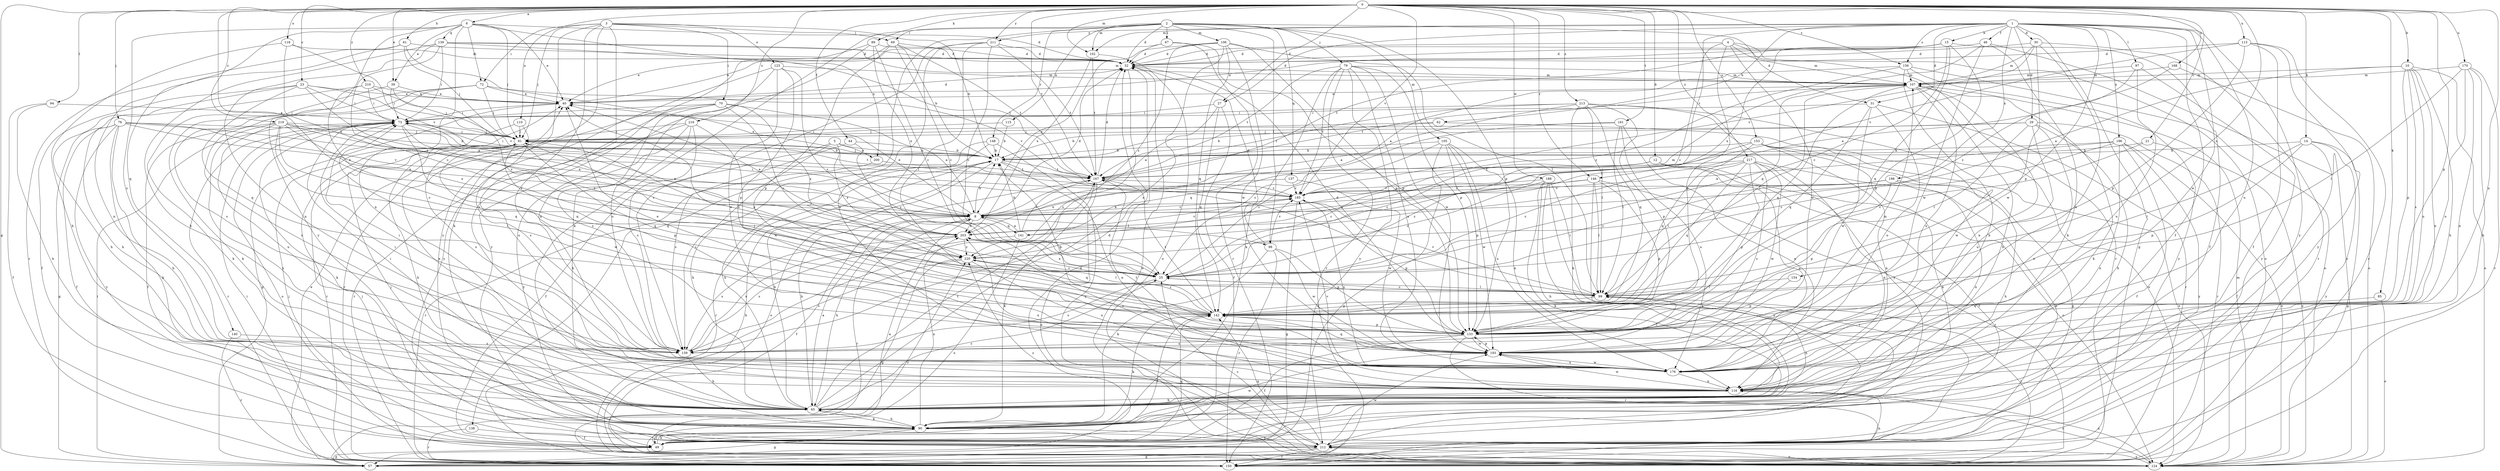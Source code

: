 strict digraph  {
0;
1;
2;
3;
4;
5;
6;
8;
10;
12;
14;
15;
17;
21;
23;
25;
27;
29;
30;
31;
32;
39;
40;
44;
46;
49;
57;
61;
62;
65;
67;
69;
70;
72;
73;
76;
79;
81;
85;
89;
90;
94;
97;
98;
99;
102;
105;
106;
107;
110;
113;
115;
116;
118;
123;
124;
133;
137;
138;
139;
140;
141;
142;
146;
148;
150;
153;
154;
156;
159;
161;
167;
168;
170;
176;
185;
188;
193;
196;
198;
200;
203;
210;
211;
212;
213;
216;
217;
219;
220;
0 -> 6  [label=a];
0 -> 8  [label=a];
0 -> 10  [label=b];
0 -> 12  [label=b];
0 -> 14  [label=b];
0 -> 21  [label=c];
0 -> 23  [label=c];
0 -> 27  [label=d];
0 -> 39  [label=e];
0 -> 44  [label=f];
0 -> 57  [label=g];
0 -> 61  [label=h];
0 -> 76  [label=j];
0 -> 85  [label=k];
0 -> 89  [label=k];
0 -> 94  [label=l];
0 -> 102  [label=m];
0 -> 110  [label=n];
0 -> 113  [label=n];
0 -> 118  [label=o];
0 -> 133  [label=p];
0 -> 146  [label=r];
0 -> 153  [label=s];
0 -> 154  [label=s];
0 -> 156  [label=s];
0 -> 161  [label=t];
0 -> 167  [label=t];
0 -> 168  [label=u];
0 -> 170  [label=u];
0 -> 176  [label=u];
0 -> 185  [label=v];
0 -> 188  [label=w];
0 -> 210  [label=y];
0 -> 211  [label=y];
0 -> 213  [label=z];
0 -> 216  [label=z];
0 -> 217  [label=z];
0 -> 219  [label=z];
1 -> 15  [label=b];
1 -> 27  [label=d];
1 -> 29  [label=d];
1 -> 30  [label=d];
1 -> 31  [label=d];
1 -> 46  [label=f];
1 -> 49  [label=f];
1 -> 57  [label=g];
1 -> 62  [label=h];
1 -> 97  [label=l];
1 -> 102  [label=m];
1 -> 133  [label=p];
1 -> 146  [label=r];
1 -> 156  [label=s];
1 -> 176  [label=u];
1 -> 193  [label=w];
1 -> 196  [label=x];
1 -> 198  [label=x];
1 -> 211  [label=y];
1 -> 212  [label=y];
2 -> 31  [label=d];
2 -> 32  [label=d];
2 -> 67  [label=i];
2 -> 69  [label=i];
2 -> 79  [label=j];
2 -> 90  [label=k];
2 -> 98  [label=l];
2 -> 102  [label=m];
2 -> 105  [label=m];
2 -> 106  [label=m];
2 -> 115  [label=n];
2 -> 133  [label=p];
2 -> 137  [label=q];
2 -> 138  [label=q];
2 -> 148  [label=r];
3 -> 17  [label=b];
3 -> 69  [label=i];
3 -> 70  [label=i];
3 -> 72  [label=i];
3 -> 81  [label=j];
3 -> 90  [label=k];
3 -> 116  [label=n];
3 -> 123  [label=o];
3 -> 159  [label=s];
3 -> 212  [label=y];
4 -> 25  [label=c];
4 -> 32  [label=d];
4 -> 107  [label=m];
4 -> 124  [label=o];
4 -> 133  [label=p];
4 -> 150  [label=r];
4 -> 193  [label=w];
5 -> 17  [label=b];
5 -> 49  [label=f];
5 -> 65  [label=h];
5 -> 200  [label=x];
5 -> 220  [label=z];
6 -> 32  [label=d];
6 -> 39  [label=e];
6 -> 40  [label=e];
6 -> 72  [label=i];
6 -> 81  [label=j];
6 -> 116  [label=n];
6 -> 139  [label=q];
6 -> 140  [label=q];
6 -> 159  [label=s];
6 -> 200  [label=x];
6 -> 212  [label=y];
8 -> 17  [label=b];
8 -> 32  [label=d];
8 -> 40  [label=e];
8 -> 49  [label=f];
8 -> 65  [label=h];
8 -> 73  [label=i];
8 -> 98  [label=l];
8 -> 141  [label=q];
8 -> 150  [label=r];
8 -> 185  [label=v];
8 -> 203  [label=x];
10 -> 8  [label=a];
10 -> 65  [label=h];
10 -> 107  [label=m];
10 -> 116  [label=n];
10 -> 124  [label=o];
10 -> 133  [label=p];
10 -> 159  [label=s];
10 -> 176  [label=u];
12 -> 25  [label=c];
12 -> 49  [label=f];
12 -> 124  [label=o];
12 -> 141  [label=q];
12 -> 167  [label=t];
12 -> 176  [label=u];
14 -> 17  [label=b];
14 -> 49  [label=f];
14 -> 57  [label=g];
14 -> 99  [label=l];
14 -> 133  [label=p];
14 -> 212  [label=y];
15 -> 25  [label=c];
15 -> 32  [label=d];
15 -> 40  [label=e];
15 -> 49  [label=f];
15 -> 133  [label=p];
15 -> 142  [label=q];
15 -> 167  [label=t];
15 -> 203  [label=x];
17 -> 73  [label=i];
17 -> 81  [label=j];
17 -> 99  [label=l];
17 -> 116  [label=n];
17 -> 124  [label=o];
17 -> 150  [label=r];
17 -> 167  [label=t];
21 -> 17  [label=b];
21 -> 25  [label=c];
21 -> 124  [label=o];
23 -> 8  [label=a];
23 -> 40  [label=e];
23 -> 49  [label=f];
23 -> 65  [label=h];
23 -> 73  [label=i];
23 -> 142  [label=q];
23 -> 185  [label=v];
25 -> 99  [label=l];
25 -> 159  [label=s];
25 -> 203  [label=x];
27 -> 8  [label=a];
27 -> 49  [label=f];
27 -> 73  [label=i];
27 -> 142  [label=q];
29 -> 17  [label=b];
29 -> 65  [label=h];
29 -> 81  [label=j];
29 -> 99  [label=l];
29 -> 116  [label=n];
29 -> 150  [label=r];
29 -> 176  [label=u];
30 -> 32  [label=d];
30 -> 107  [label=m];
30 -> 150  [label=r];
30 -> 176  [label=u];
30 -> 185  [label=v];
30 -> 193  [label=w];
31 -> 73  [label=i];
31 -> 142  [label=q];
31 -> 150  [label=r];
31 -> 176  [label=u];
31 -> 193  [label=w];
32 -> 107  [label=m];
32 -> 124  [label=o];
32 -> 159  [label=s];
39 -> 40  [label=e];
39 -> 73  [label=i];
39 -> 90  [label=k];
39 -> 220  [label=z];
40 -> 32  [label=d];
40 -> 57  [label=g];
40 -> 73  [label=i];
44 -> 17  [label=b];
44 -> 25  [label=c];
44 -> 159  [label=s];
46 -> 32  [label=d];
46 -> 90  [label=k];
46 -> 124  [label=o];
46 -> 142  [label=q];
46 -> 193  [label=w];
49 -> 8  [label=a];
49 -> 57  [label=g];
49 -> 81  [label=j];
49 -> 90  [label=k];
49 -> 142  [label=q];
57 -> 32  [label=d];
57 -> 40  [label=e];
57 -> 73  [label=i];
57 -> 116  [label=n];
61 -> 8  [label=a];
61 -> 32  [label=d];
61 -> 81  [label=j];
61 -> 116  [label=n];
61 -> 150  [label=r];
62 -> 17  [label=b];
62 -> 81  [label=j];
62 -> 193  [label=w];
65 -> 8  [label=a];
65 -> 17  [label=b];
65 -> 25  [label=c];
65 -> 32  [label=d];
65 -> 40  [label=e];
65 -> 90  [label=k];
65 -> 167  [label=t];
67 -> 32  [label=d];
67 -> 40  [label=e];
67 -> 133  [label=p];
67 -> 150  [label=r];
69 -> 17  [label=b];
69 -> 25  [label=c];
69 -> 32  [label=d];
69 -> 40  [label=e];
69 -> 133  [label=p];
69 -> 167  [label=t];
70 -> 8  [label=a];
70 -> 25  [label=c];
70 -> 73  [label=i];
70 -> 150  [label=r];
70 -> 159  [label=s];
70 -> 176  [label=u];
70 -> 220  [label=z];
72 -> 40  [label=e];
72 -> 81  [label=j];
72 -> 90  [label=k];
72 -> 116  [label=n];
72 -> 159  [label=s];
72 -> 185  [label=v];
73 -> 81  [label=j];
73 -> 90  [label=k];
73 -> 124  [label=o];
73 -> 142  [label=q];
73 -> 150  [label=r];
73 -> 203  [label=x];
73 -> 220  [label=z];
76 -> 8  [label=a];
76 -> 49  [label=f];
76 -> 57  [label=g];
76 -> 65  [label=h];
76 -> 81  [label=j];
76 -> 90  [label=k];
76 -> 167  [label=t];
76 -> 185  [label=v];
76 -> 212  [label=y];
79 -> 90  [label=k];
79 -> 107  [label=m];
79 -> 133  [label=p];
79 -> 150  [label=r];
79 -> 167  [label=t];
79 -> 176  [label=u];
79 -> 185  [label=v];
79 -> 193  [label=w];
79 -> 212  [label=y];
81 -> 17  [label=b];
81 -> 25  [label=c];
81 -> 65  [label=h];
81 -> 133  [label=p];
81 -> 142  [label=q];
81 -> 159  [label=s];
81 -> 167  [label=t];
81 -> 193  [label=w];
85 -> 124  [label=o];
85 -> 142  [label=q];
89 -> 25  [label=c];
89 -> 32  [label=d];
89 -> 116  [label=n];
89 -> 203  [label=x];
89 -> 212  [label=y];
90 -> 49  [label=f];
90 -> 57  [label=g];
90 -> 65  [label=h];
90 -> 81  [label=j];
90 -> 193  [label=w];
90 -> 203  [label=x];
90 -> 212  [label=y];
94 -> 49  [label=f];
94 -> 65  [label=h];
94 -> 73  [label=i];
97 -> 107  [label=m];
97 -> 176  [label=u];
97 -> 212  [label=y];
97 -> 220  [label=z];
98 -> 32  [label=d];
98 -> 90  [label=k];
98 -> 133  [label=p];
98 -> 150  [label=r];
98 -> 185  [label=v];
98 -> 193  [label=w];
99 -> 25  [label=c];
99 -> 65  [label=h];
99 -> 142  [label=q];
99 -> 185  [label=v];
102 -> 124  [label=o];
102 -> 167  [label=t];
102 -> 203  [label=x];
105 -> 17  [label=b];
105 -> 25  [label=c];
105 -> 57  [label=g];
105 -> 116  [label=n];
105 -> 133  [label=p];
105 -> 176  [label=u];
105 -> 193  [label=w];
106 -> 8  [label=a];
106 -> 32  [label=d];
106 -> 99  [label=l];
106 -> 133  [label=p];
106 -> 142  [label=q];
106 -> 159  [label=s];
106 -> 193  [label=w];
106 -> 220  [label=z];
107 -> 40  [label=e];
107 -> 65  [label=h];
107 -> 90  [label=k];
107 -> 99  [label=l];
107 -> 116  [label=n];
107 -> 142  [label=q];
107 -> 167  [label=t];
107 -> 176  [label=u];
110 -> 81  [label=j];
110 -> 150  [label=r];
110 -> 159  [label=s];
113 -> 32  [label=d];
113 -> 49  [label=f];
113 -> 133  [label=p];
113 -> 150  [label=r];
113 -> 185  [label=v];
113 -> 212  [label=y];
115 -> 17  [label=b];
115 -> 81  [label=j];
116 -> 65  [label=h];
116 -> 73  [label=i];
116 -> 124  [label=o];
116 -> 185  [label=v];
116 -> 193  [label=w];
116 -> 203  [label=x];
118 -> 8  [label=a];
118 -> 32  [label=d];
118 -> 65  [label=h];
118 -> 185  [label=v];
123 -> 25  [label=c];
123 -> 107  [label=m];
123 -> 133  [label=p];
123 -> 176  [label=u];
123 -> 193  [label=w];
123 -> 212  [label=y];
124 -> 17  [label=b];
124 -> 25  [label=c];
124 -> 107  [label=m];
124 -> 116  [label=n];
124 -> 212  [label=y];
124 -> 220  [label=z];
133 -> 17  [label=b];
133 -> 32  [label=d];
133 -> 40  [label=e];
133 -> 49  [label=f];
133 -> 73  [label=i];
133 -> 150  [label=r];
133 -> 159  [label=s];
133 -> 193  [label=w];
137 -> 185  [label=v];
137 -> 193  [label=w];
137 -> 203  [label=x];
138 -> 49  [label=f];
138 -> 150  [label=r];
139 -> 25  [label=c];
139 -> 32  [label=d];
139 -> 65  [label=h];
139 -> 73  [label=i];
139 -> 107  [label=m];
139 -> 116  [label=n];
139 -> 167  [label=t];
140 -> 150  [label=r];
140 -> 159  [label=s];
141 -> 8  [label=a];
141 -> 17  [label=b];
141 -> 107  [label=m];
141 -> 124  [label=o];
141 -> 159  [label=s];
141 -> 167  [label=t];
142 -> 40  [label=e];
142 -> 49  [label=f];
142 -> 81  [label=j];
142 -> 90  [label=k];
142 -> 133  [label=p];
142 -> 167  [label=t];
142 -> 220  [label=z];
146 -> 90  [label=k];
146 -> 99  [label=l];
146 -> 133  [label=p];
146 -> 150  [label=r];
146 -> 185  [label=v];
146 -> 203  [label=x];
148 -> 17  [label=b];
148 -> 65  [label=h];
148 -> 159  [label=s];
148 -> 212  [label=y];
150 -> 73  [label=i];
150 -> 99  [label=l];
153 -> 17  [label=b];
153 -> 25  [label=c];
153 -> 57  [label=g];
153 -> 90  [label=k];
153 -> 116  [label=n];
153 -> 124  [label=o];
153 -> 142  [label=q];
154 -> 99  [label=l];
154 -> 133  [label=p];
156 -> 8  [label=a];
156 -> 65  [label=h];
156 -> 107  [label=m];
156 -> 124  [label=o];
156 -> 212  [label=y];
156 -> 220  [label=z];
159 -> 65  [label=h];
159 -> 73  [label=i];
159 -> 203  [label=x];
161 -> 25  [label=c];
161 -> 81  [label=j];
161 -> 99  [label=l];
161 -> 116  [label=n];
161 -> 176  [label=u];
167 -> 32  [label=d];
167 -> 65  [label=h];
167 -> 90  [label=k];
167 -> 124  [label=o];
167 -> 185  [label=v];
168 -> 8  [label=a];
168 -> 107  [label=m];
168 -> 124  [label=o];
170 -> 65  [label=h];
170 -> 99  [label=l];
170 -> 107  [label=m];
170 -> 116  [label=n];
170 -> 150  [label=r];
170 -> 176  [label=u];
176 -> 73  [label=i];
176 -> 116  [label=n];
176 -> 167  [label=t];
176 -> 193  [label=w];
176 -> 203  [label=x];
185 -> 8  [label=a];
185 -> 57  [label=g];
185 -> 133  [label=p];
185 -> 176  [label=u];
188 -> 25  [label=c];
188 -> 65  [label=h];
188 -> 90  [label=k];
188 -> 99  [label=l];
188 -> 150  [label=r];
188 -> 185  [label=v];
188 -> 212  [label=y];
193 -> 99  [label=l];
193 -> 107  [label=m];
193 -> 133  [label=p];
193 -> 142  [label=q];
193 -> 176  [label=u];
196 -> 8  [label=a];
196 -> 17  [label=b];
196 -> 25  [label=c];
196 -> 49  [label=f];
196 -> 116  [label=n];
196 -> 124  [label=o];
196 -> 212  [label=y];
198 -> 25  [label=c];
198 -> 65  [label=h];
198 -> 116  [label=n];
198 -> 133  [label=p];
198 -> 185  [label=v];
198 -> 220  [label=z];
200 -> 150  [label=r];
200 -> 167  [label=t];
203 -> 40  [label=e];
203 -> 142  [label=q];
203 -> 159  [label=s];
203 -> 185  [label=v];
203 -> 220  [label=z];
210 -> 40  [label=e];
210 -> 65  [label=h];
210 -> 73  [label=i];
210 -> 81  [label=j];
210 -> 203  [label=x];
211 -> 25  [label=c];
211 -> 32  [label=d];
211 -> 99  [label=l];
211 -> 159  [label=s];
211 -> 167  [label=t];
211 -> 176  [label=u];
212 -> 57  [label=g];
212 -> 81  [label=j];
212 -> 124  [label=o];
212 -> 142  [label=q];
212 -> 150  [label=r];
212 -> 193  [label=w];
212 -> 220  [label=z];
213 -> 8  [label=a];
213 -> 73  [label=i];
213 -> 90  [label=k];
213 -> 99  [label=l];
213 -> 124  [label=o];
213 -> 133  [label=p];
213 -> 142  [label=q];
213 -> 167  [label=t];
213 -> 212  [label=y];
216 -> 65  [label=h];
216 -> 81  [label=j];
216 -> 150  [label=r];
216 -> 159  [label=s];
216 -> 193  [label=w];
216 -> 212  [label=y];
217 -> 25  [label=c];
217 -> 99  [label=l];
217 -> 116  [label=n];
217 -> 133  [label=p];
217 -> 142  [label=q];
217 -> 159  [label=s];
217 -> 167  [label=t];
217 -> 193  [label=w];
217 -> 212  [label=y];
219 -> 8  [label=a];
219 -> 17  [label=b];
219 -> 25  [label=c];
219 -> 49  [label=f];
219 -> 65  [label=h];
219 -> 81  [label=j];
219 -> 142  [label=q];
219 -> 176  [label=u];
219 -> 203  [label=x];
220 -> 25  [label=c];
220 -> 57  [label=g];
220 -> 99  [label=l];
220 -> 159  [label=s];
220 -> 176  [label=u];
}
